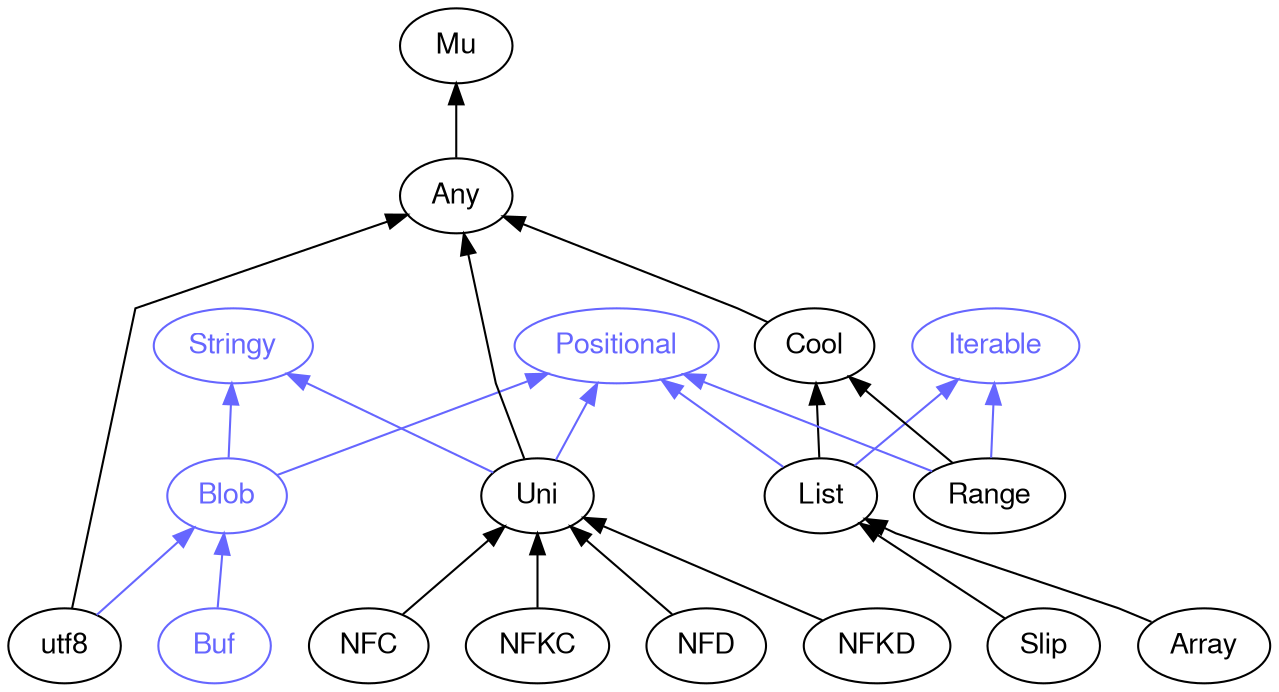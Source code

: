 digraph "perl6-type-graph" {
    rankdir=BT;
    splines=polyline;
    overlap=false; 
    // Types
    "Positional" [color="#6666FF", fontcolor="#6666FF", href="/type/Positional", fontname="FreeSans"];
    "Stringy" [color="#6666FF", fontcolor="#6666FF", href="/type/Stringy", fontname="FreeSans"];
    "Blob" [color="#6666FF", fontcolor="#6666FF", href="/type/Blob", fontname="FreeSans"];
    "Mu" [color="#000000", fontcolor="#000000", href="/type/Mu", fontname="FreeSans"];
    "Any" [color="#000000", fontcolor="#000000", href="/type/Any", fontname="FreeSans"];
    "Uni" [color="#000000", fontcolor="#000000", href="/type/Uni", fontname="FreeSans"];
    "Cool" [color="#000000", fontcolor="#000000", href="/type/Cool", fontname="FreeSans"];
    "Iterable" [color="#6666FF", fontcolor="#6666FF", href="/type/Iterable", fontname="FreeSans"];
    "List" [color="#000000", fontcolor="#000000", href="/type/List", fontname="FreeSans"];
    "Range" [color="#000000", fontcolor="#000000", href="/type/Range", fontname="FreeSans"];
    "NFC" [color="#000000", fontcolor="#000000", href="/type/NFC", fontname="FreeSans"];
    "NFKC" [color="#000000", fontcolor="#000000", href="/type/NFKC", fontname="FreeSans"];
    "NFD" [color="#000000", fontcolor="#000000", href="/type/NFD", fontname="FreeSans"];
    "NFKD" [color="#000000", fontcolor="#000000", href="/type/NFKD", fontname="FreeSans"];
    "Slip" [color="#000000", fontcolor="#000000", href="/type/Slip", fontname="FreeSans"];
    "Array" [color="#000000", fontcolor="#000000", href="/type/Array", fontname="FreeSans"];
    "utf8" [color="#000000", fontcolor="#000000", href="/type/utf8", fontname="FreeSans"];
    "Buf" [color="#6666FF", fontcolor="#6666FF", href="/type/Buf", fontname="FreeSans"];

    // Superclasses
    "Any" -> "Mu" [color="#000000"];
    "Uni" -> "Any" [color="#000000"];
    "Cool" -> "Any" [color="#000000"];
    "List" -> "Cool" [color="#000000"];
    "Range" -> "Cool" [color="#000000"];
    "NFC" -> "Uni" [color="#000000"];
    "NFKC" -> "Uni" [color="#000000"];
    "NFD" -> "Uni" [color="#000000"];
    "NFKD" -> "Uni" [color="#000000"];
    "Slip" -> "List" [color="#000000"];
    "Array" -> "List" [color="#000000"];
    "utf8" -> "Any" [color="#000000"];

    // Roles
    "Blob" -> "Positional" [color="#6666FF"];
    "Blob" -> "Stringy" [color="#6666FF"];
    "Uni" -> "Positional" [color="#6666FF"];
    "Uni" -> "Stringy" [color="#6666FF"];
    "List" -> "Positional" [color="#6666FF"];
    "List" -> "Iterable" [color="#6666FF"];
    "Range" -> "Positional" [color="#6666FF"];
    "Range" -> "Iterable" [color="#6666FF"];
    "utf8" -> "Blob" [color="#6666FF"];
    "Buf" -> "Blob" [color="#6666FF"];
}
